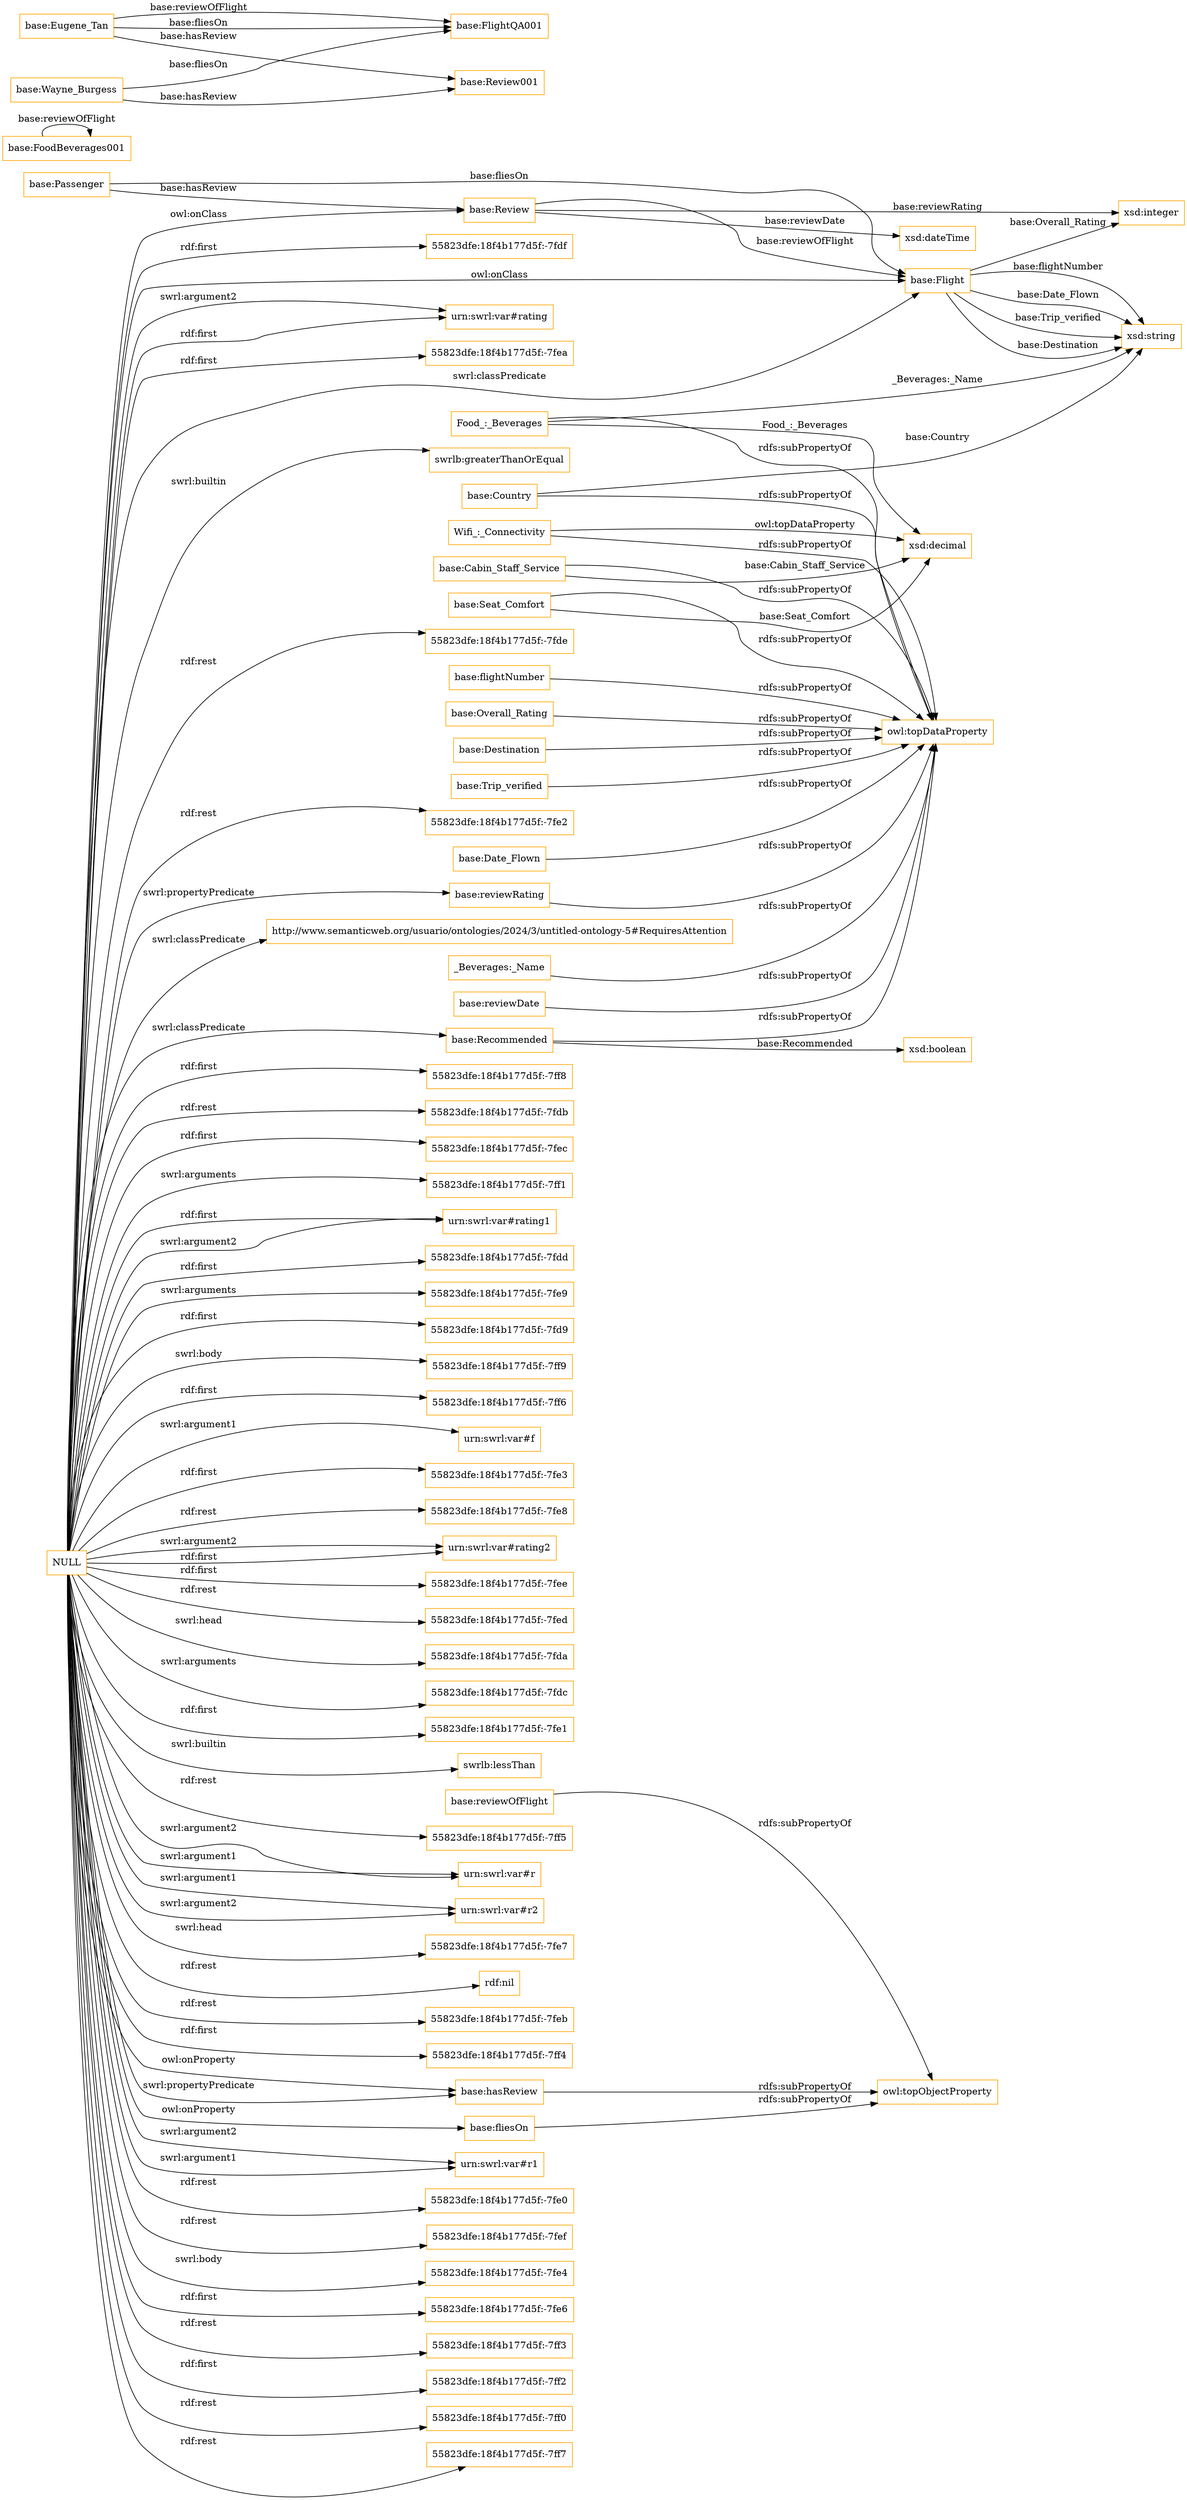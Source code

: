 digraph ar2dtool_diagram { 
rankdir=LR;
size="1501"
node [shape = rectangle, color="orange"]; "http://www.semanticweb.org/usuario/ontologies/2024/3/untitled-ontology-5#RequiresAttention" "base:Passenger" "base:Date_Flown" "base:Cabin_Staff_Service" "base:Country" "base:Seat_Comfort" "Wifi_:_Connectivity" "base:Review" "base:Overall_Rating" "base:Destination" "base:Recommended" "base:Trip_verified" "base:Flight" "Food_:_Beverages" ; /*classes style*/
	"NULL" -> "55823dfe:18f4b177d5f:-7fec" [ label = "rdf:first" ];
	"NULL" -> "55823dfe:18f4b177d5f:-7ff1" [ label = "swrl:arguments" ];
	"NULL" -> "urn:swrl:var#rating1" [ label = "rdf:first" ];
	"NULL" -> "55823dfe:18f4b177d5f:-7fdd" [ label = "rdf:first" ];
	"NULL" -> "55823dfe:18f4b177d5f:-7fe9" [ label = "swrl:arguments" ];
	"NULL" -> "base:reviewRating" [ label = "swrl:propertyPredicate" ];
	"NULL" -> "55823dfe:18f4b177d5f:-7fd9" [ label = "rdf:first" ];
	"NULL" -> "55823dfe:18f4b177d5f:-7ff9" [ label = "swrl:body" ];
	"NULL" -> "55823dfe:18f4b177d5f:-7ff6" [ label = "rdf:first" ];
	"NULL" -> "urn:swrl:var#f" [ label = "swrl:argument1" ];
	"NULL" -> "55823dfe:18f4b177d5f:-7fe3" [ label = "rdf:first" ];
	"NULL" -> "55823dfe:18f4b177d5f:-7fe8" [ label = "rdf:rest" ];
	"NULL" -> "55823dfe:18f4b177d5f:-7fee" [ label = "rdf:first" ];
	"NULL" -> "55823dfe:18f4b177d5f:-7fed" [ label = "rdf:rest" ];
	"NULL" -> "55823dfe:18f4b177d5f:-7fda" [ label = "swrl:head" ];
	"NULL" -> "55823dfe:18f4b177d5f:-7fdc" [ label = "swrl:arguments" ];
	"NULL" -> "55823dfe:18f4b177d5f:-7fe1" [ label = "rdf:first" ];
	"NULL" -> "swrlb:lessThan" [ label = "swrl:builtin" ];
	"NULL" -> "55823dfe:18f4b177d5f:-7ff5" [ label = "rdf:rest" ];
	"NULL" -> "urn:swrl:var#r" [ label = "swrl:argument2" ];
	"NULL" -> "urn:swrl:var#r2" [ label = "swrl:argument1" ];
	"NULL" -> "55823dfe:18f4b177d5f:-7fe7" [ label = "swrl:head" ];
	"NULL" -> "http://www.semanticweb.org/usuario/ontologies/2024/3/untitled-ontology-5#RequiresAttention" [ label = "swrl:classPredicate" ];
	"NULL" -> "rdf:nil" [ label = "rdf:rest" ];
	"NULL" -> "base:Review" [ label = "owl:onClass" ];
	"NULL" -> "55823dfe:18f4b177d5f:-7feb" [ label = "rdf:rest" ];
	"NULL" -> "55823dfe:18f4b177d5f:-7ff4" [ label = "rdf:first" ];
	"NULL" -> "base:hasReview" [ label = "owl:onProperty" ];
	"NULL" -> "base:fliesOn" [ label = "owl:onProperty" ];
	"NULL" -> "urn:swrl:var#r1" [ label = "swrl:argument2" ];
	"NULL" -> "urn:swrl:var#rating1" [ label = "swrl:argument2" ];
	"NULL" -> "55823dfe:18f4b177d5f:-7fe0" [ label = "rdf:rest" ];
	"NULL" -> "55823dfe:18f4b177d5f:-7fef" [ label = "rdf:rest" ];
	"NULL" -> "55823dfe:18f4b177d5f:-7fe4" [ label = "swrl:body" ];
	"NULL" -> "55823dfe:18f4b177d5f:-7fe6" [ label = "rdf:first" ];
	"NULL" -> "55823dfe:18f4b177d5f:-7ff3" [ label = "rdf:rest" ];
	"NULL" -> "55823dfe:18f4b177d5f:-7ff2" [ label = "rdf:first" ];
	"NULL" -> "base:Recommended" [ label = "swrl:classPredicate" ];
	"NULL" -> "55823dfe:18f4b177d5f:-7ff0" [ label = "rdf:rest" ];
	"NULL" -> "base:Flight" [ label = "owl:onClass" ];
	"NULL" -> "55823dfe:18f4b177d5f:-7ff7" [ label = "rdf:rest" ];
	"NULL" -> "urn:swrl:var#rating2" [ label = "rdf:first" ];
	"NULL" -> "urn:swrl:var#r1" [ label = "swrl:argument1" ];
	"NULL" -> "55823dfe:18f4b177d5f:-7fdf" [ label = "rdf:first" ];
	"NULL" -> "urn:swrl:var#rating" [ label = "rdf:first" ];
	"NULL" -> "55823dfe:18f4b177d5f:-7fea" [ label = "rdf:first" ];
	"NULL" -> "base:hasReview" [ label = "swrl:propertyPredicate" ];
	"NULL" -> "urn:swrl:var#rating2" [ label = "swrl:argument2" ];
	"NULL" -> "swrlb:greaterThanOrEqual" [ label = "swrl:builtin" ];
	"NULL" -> "urn:swrl:var#rating" [ label = "swrl:argument2" ];
	"NULL" -> "55823dfe:18f4b177d5f:-7fde" [ label = "rdf:rest" ];
	"NULL" -> "base:Flight" [ label = "swrl:classPredicate" ];
	"NULL" -> "55823dfe:18f4b177d5f:-7fe2" [ label = "rdf:rest" ];
	"NULL" -> "55823dfe:18f4b177d5f:-7ff8" [ label = "rdf:first" ];
	"NULL" -> "urn:swrl:var#r2" [ label = "swrl:argument2" ];
	"NULL" -> "55823dfe:18f4b177d5f:-7fdb" [ label = "rdf:rest" ];
	"NULL" -> "urn:swrl:var#r" [ label = "swrl:argument1" ];
	"base:Date_Flown" -> "owl:topDataProperty" [ label = "rdfs:subPropertyOf" ];
	"base:Destination" -> "owl:topDataProperty" [ label = "rdfs:subPropertyOf" ];
	"base:hasReview" -> "owl:topObjectProperty" [ label = "rdfs:subPropertyOf" ];
	"base:Seat_Comfort" -> "owl:topDataProperty" [ label = "rdfs:subPropertyOf" ];
	"base:FoodBeverages001" -> "base:FoodBeverages001" [ label = "base:reviewOfFlight" ];
	"base:Trip_verified" -> "owl:topDataProperty" [ label = "rdfs:subPropertyOf" ];
	"_Beverages:_Name" -> "owl:topDataProperty" [ label = "rdfs:subPropertyOf" ];
	"base:reviewOfFlight" -> "owl:topObjectProperty" [ label = "rdfs:subPropertyOf" ];
	"Wifi_:_Connectivity" -> "owl:topDataProperty" [ label = "rdfs:subPropertyOf" ];
	"base:Recommended" -> "owl:topDataProperty" [ label = "rdfs:subPropertyOf" ];
	"base:fliesOn" -> "owl:topObjectProperty" [ label = "rdfs:subPropertyOf" ];
	"base:Country" -> "owl:topDataProperty" [ label = "rdfs:subPropertyOf" ];
	"Food_:_Beverages" -> "owl:topDataProperty" [ label = "rdfs:subPropertyOf" ];
	"base:reviewDate" -> "owl:topDataProperty" [ label = "rdfs:subPropertyOf" ];
	"base:reviewRating" -> "owl:topDataProperty" [ label = "rdfs:subPropertyOf" ];
	"base:Wayne_Burgess" -> "base:Review001" [ label = "base:hasReview" ];
	"base:Wayne_Burgess" -> "base:FlightQA001" [ label = "base:fliesOn" ];
	"base:flightNumber" -> "owl:topDataProperty" [ label = "rdfs:subPropertyOf" ];
	"base:Eugene_Tan" -> "base:FlightQA001" [ label = "base:reviewOfFlight" ];
	"base:Eugene_Tan" -> "base:FlightQA001" [ label = "base:fliesOn" ];
	"base:Eugene_Tan" -> "base:Review001" [ label = "base:hasReview" ];
	"base:Overall_Rating" -> "owl:topDataProperty" [ label = "rdfs:subPropertyOf" ];
	"base:Cabin_Staff_Service" -> "owl:topDataProperty" [ label = "rdfs:subPropertyOf" ];
	"base:Flight" -> "xsd:string" [ label = "base:Trip_verified" ];
	"base:Flight" -> "xsd:string" [ label = "base:Destination" ];
	"base:Flight" -> "xsd:integer" [ label = "base:Overall_Rating" ];
	"base:Seat_Comfort" -> "xsd:decimal" [ label = "base:Seat_Comfort" ];
	"base:Country" -> "xsd:string" [ label = "base:Country" ];
	"base:Review" -> "xsd:integer" [ label = "base:reviewRating" ];
	"base:Flight" -> "xsd:string" [ label = "base:flightNumber" ];
	"base:Passenger" -> "base:Review" [ label = "base:hasReview" ];
	"base:Cabin_Staff_Service" -> "xsd:decimal" [ label = "base:Cabin_Staff_Service" ];
	"base:Review" -> "xsd:dateTime" [ label = "base:reviewDate" ];
	"base:Flight" -> "xsd:string" [ label = "base:Date_Flown" ];
	"Wifi_:_Connectivity" -> "xsd:decimal" [ label = "owl:topDataProperty" ];
	"base:Review" -> "base:Flight" [ label = "base:reviewOfFlight" ];
	"base:Recommended" -> "xsd:boolean" [ label = "base:Recommended" ];
	"Food_:_Beverages" -> "xsd:decimal" [ label = "Food_:_Beverages" ];
	"Food_:_Beverages" -> "xsd:string" [ label = "_Beverages:_Name" ];
	"base:Passenger" -> "base:Flight" [ label = "base:fliesOn" ];

}
